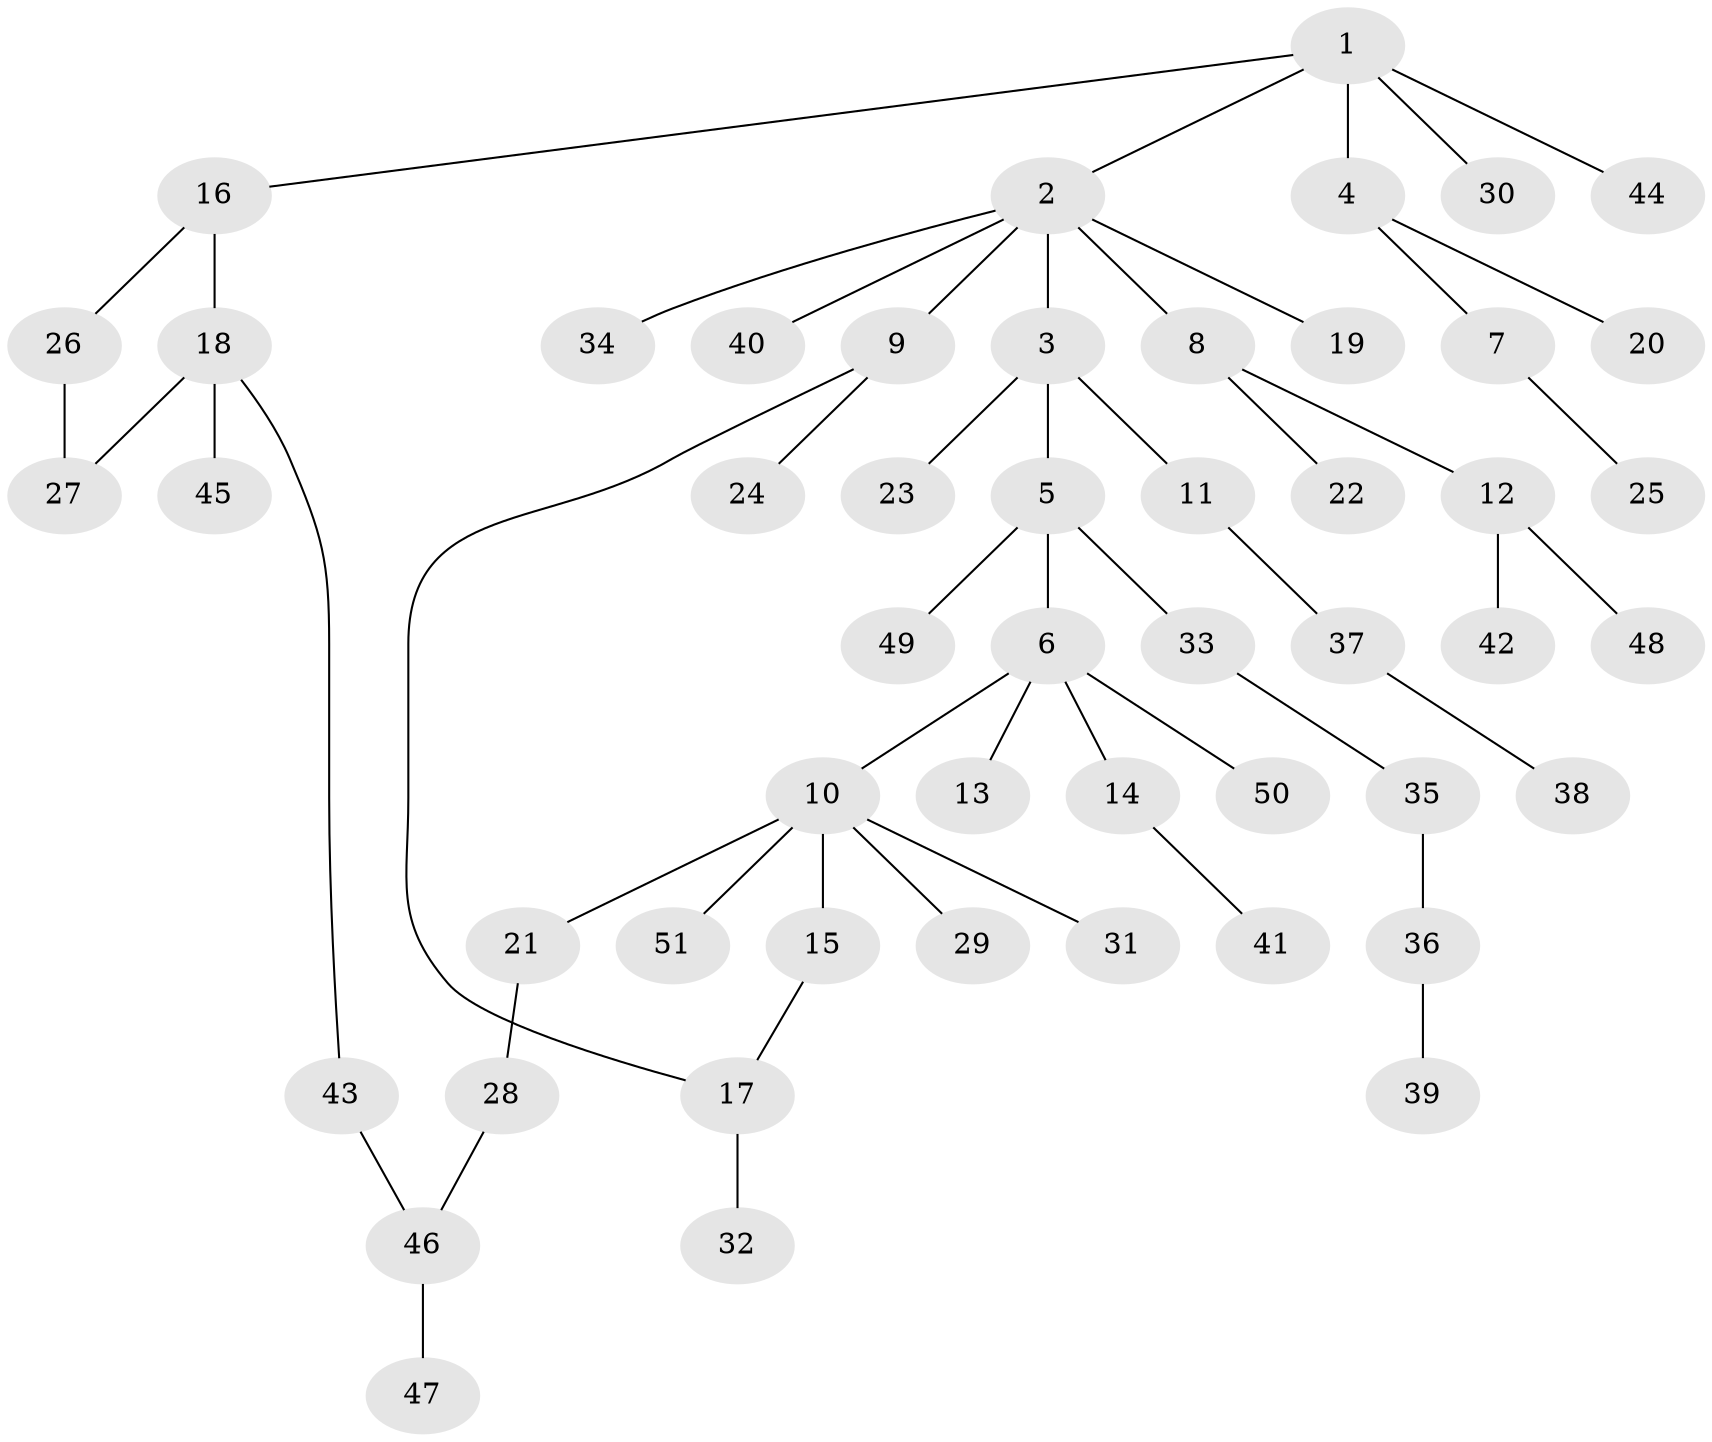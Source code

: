 // coarse degree distribution, {6: 0.05714285714285714, 9: 0.02857142857142857, 4: 0.08571428571428572, 1: 0.5714285714285714, 2: 0.17142857142857143, 3: 0.08571428571428572}
// Generated by graph-tools (version 1.1) at 2025/51/02/27/25 19:51:37]
// undirected, 51 vertices, 53 edges
graph export_dot {
graph [start="1"]
  node [color=gray90,style=filled];
  1;
  2;
  3;
  4;
  5;
  6;
  7;
  8;
  9;
  10;
  11;
  12;
  13;
  14;
  15;
  16;
  17;
  18;
  19;
  20;
  21;
  22;
  23;
  24;
  25;
  26;
  27;
  28;
  29;
  30;
  31;
  32;
  33;
  34;
  35;
  36;
  37;
  38;
  39;
  40;
  41;
  42;
  43;
  44;
  45;
  46;
  47;
  48;
  49;
  50;
  51;
  1 -- 2;
  1 -- 4;
  1 -- 16;
  1 -- 30;
  1 -- 44;
  2 -- 3;
  2 -- 8;
  2 -- 9;
  2 -- 19;
  2 -- 34;
  2 -- 40;
  3 -- 5;
  3 -- 11;
  3 -- 23;
  4 -- 7;
  4 -- 20;
  5 -- 6;
  5 -- 33;
  5 -- 49;
  6 -- 10;
  6 -- 13;
  6 -- 14;
  6 -- 50;
  7 -- 25;
  8 -- 12;
  8 -- 22;
  9 -- 24;
  9 -- 17;
  10 -- 15;
  10 -- 21;
  10 -- 29;
  10 -- 31;
  10 -- 51;
  11 -- 37;
  12 -- 42;
  12 -- 48;
  14 -- 41;
  15 -- 17;
  16 -- 18;
  16 -- 26;
  17 -- 32;
  18 -- 27;
  18 -- 43;
  18 -- 45;
  21 -- 28;
  26 -- 27;
  28 -- 46;
  33 -- 35;
  35 -- 36;
  36 -- 39;
  37 -- 38;
  43 -- 46;
  46 -- 47;
}
